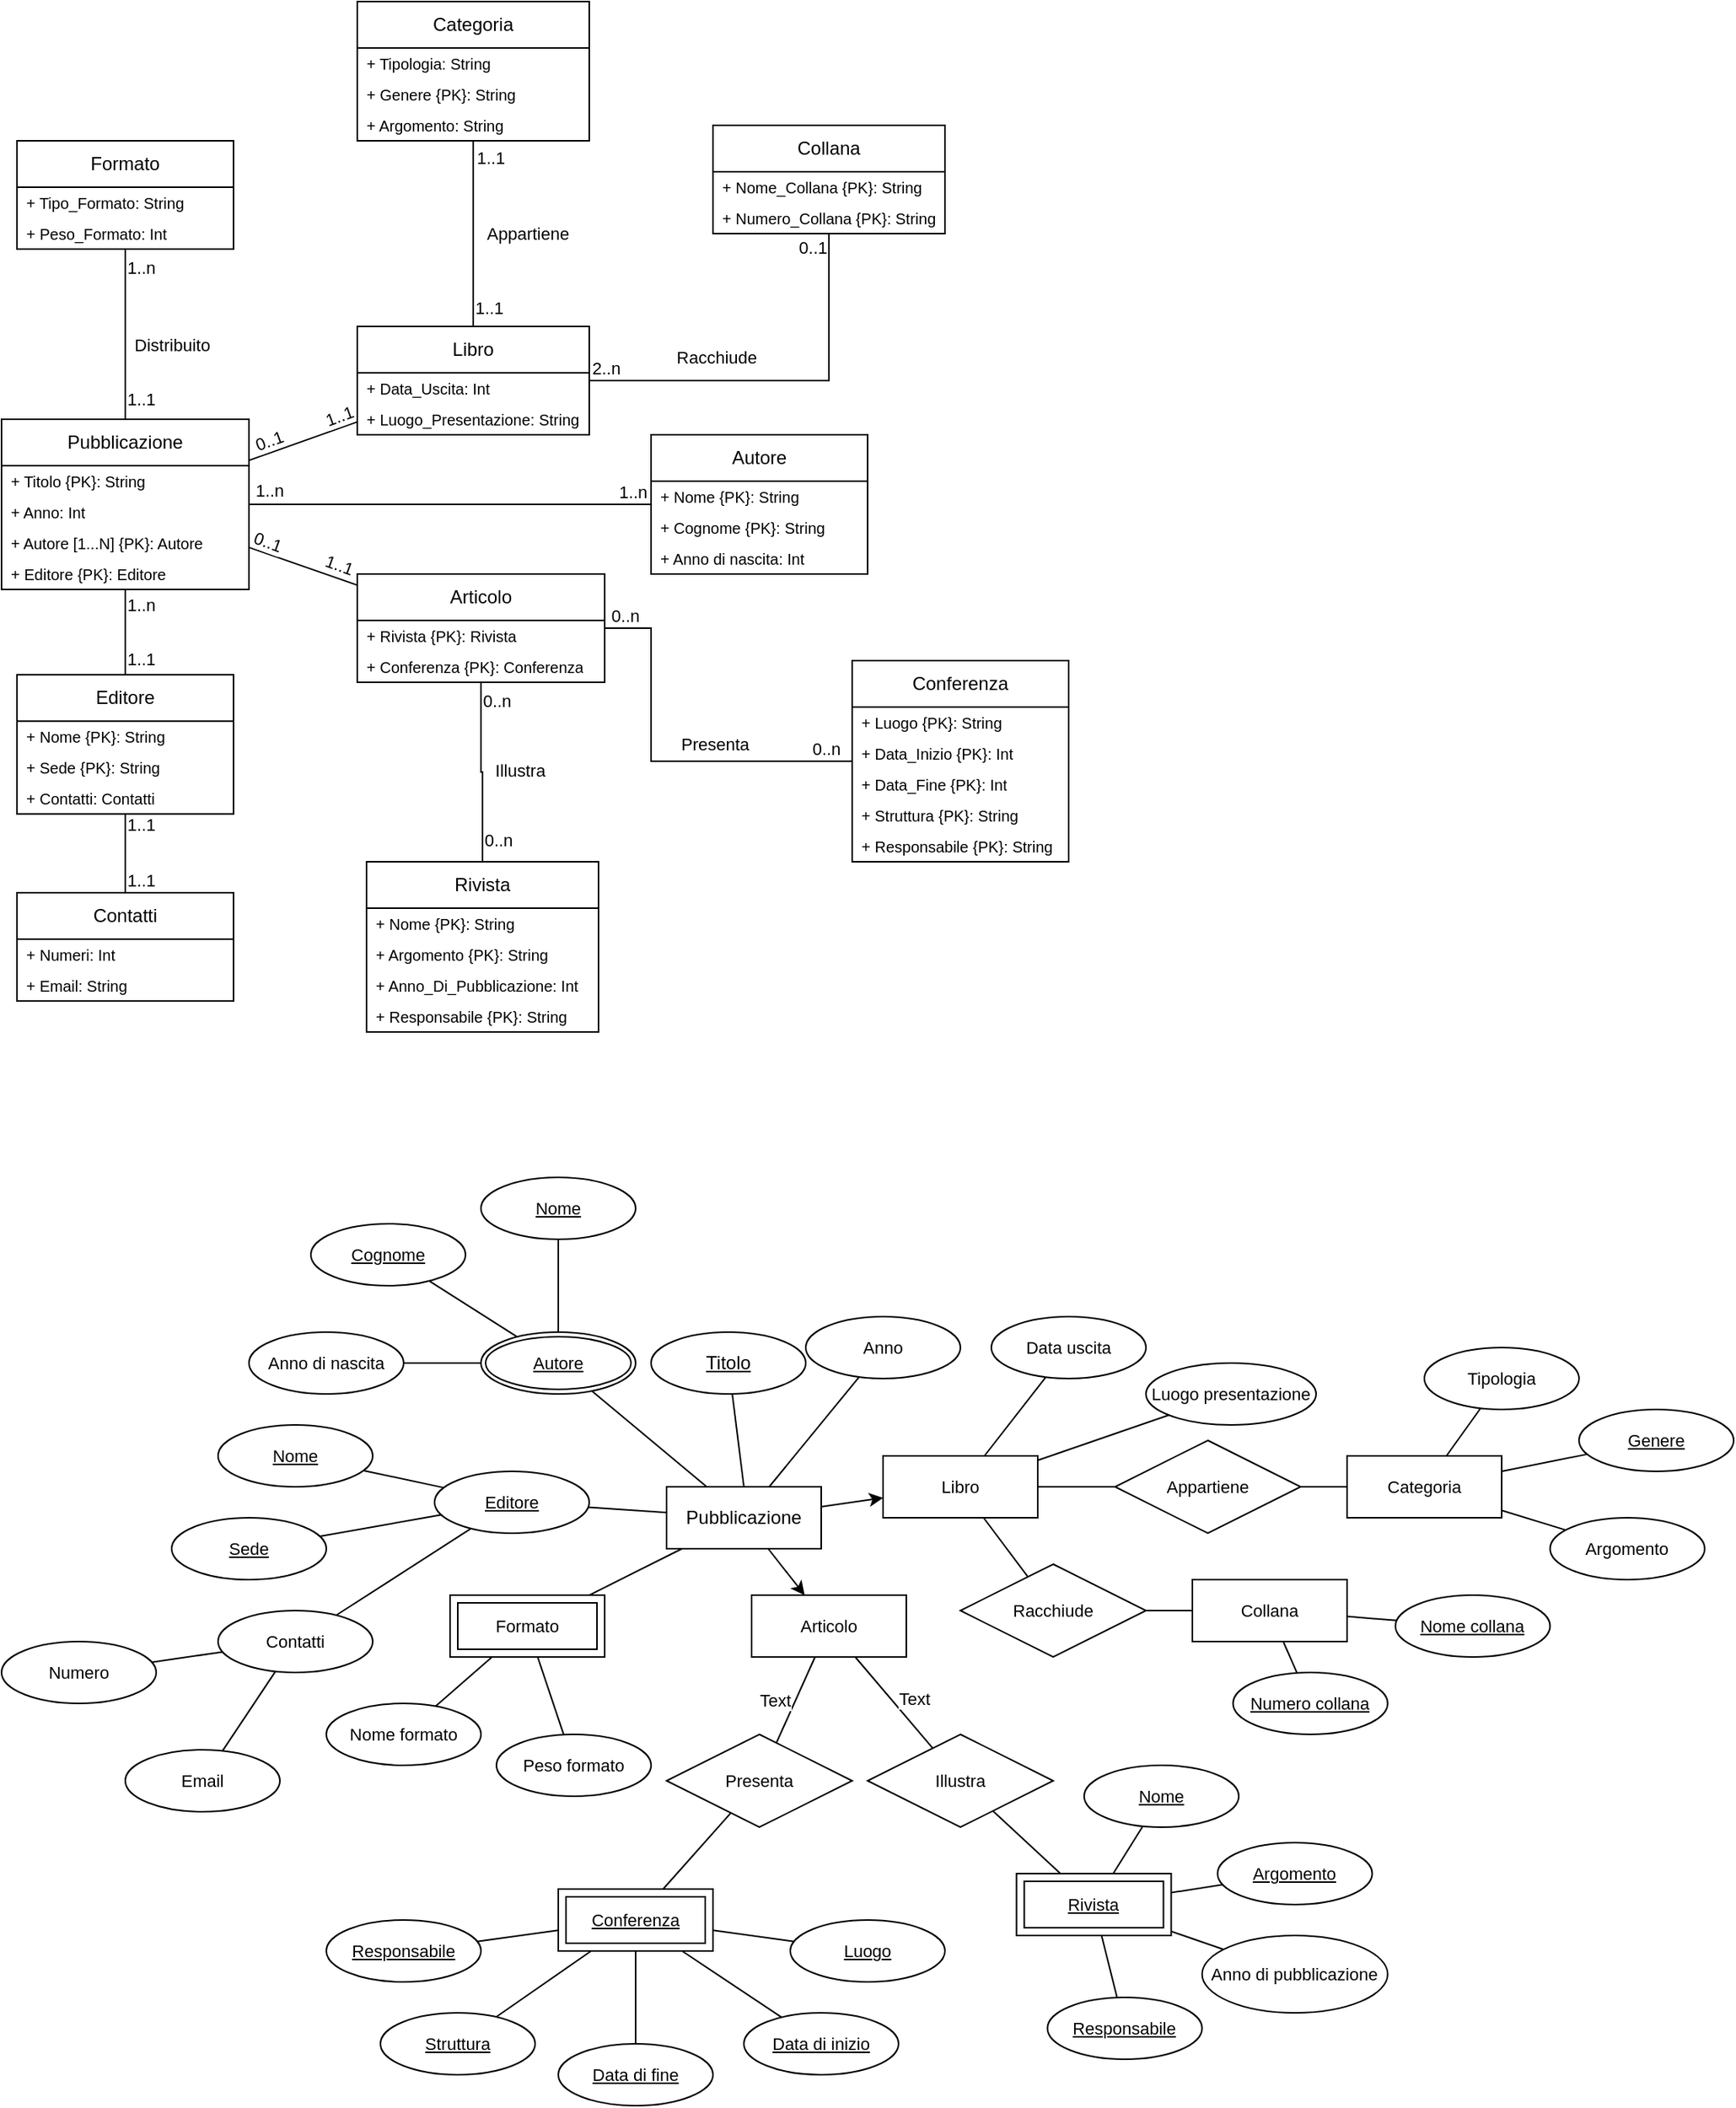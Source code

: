 <mxfile version="26.1.3">
  <diagram name="Pagina-1" id="gUakb1eG00iQR8x7TaLS">
    <mxGraphModel dx="1631" dy="1644" grid="1" gridSize="10" guides="1" tooltips="1" connect="1" arrows="1" fold="1" page="1" pageScale="1" pageWidth="827" pageHeight="1169" math="0" shadow="0">
      <root>
        <mxCell id="0" />
        <mxCell id="1" parent="0" />
        <mxCell id="voZhsEm-r_xCfaCIF_3K-1" value="Pubblicazione" style="swimlane;fontStyle=0;childLayout=stackLayout;horizontal=1;startSize=30;horizontalStack=0;resizeParent=1;resizeParentMax=0;resizeLast=0;collapsible=1;marginBottom=0;whiteSpace=wrap;html=1;" parent="1" vertex="1">
          <mxGeometry x="-800" y="-780" width="160" height="110" as="geometry" />
        </mxCell>
        <mxCell id="voZhsEm-r_xCfaCIF_3K-2" value="&lt;font style=&quot;font-size: 10px;&quot;&gt;+ Titolo {PK}: String&lt;/font&gt;" style="text;strokeColor=none;fillColor=none;align=left;verticalAlign=middle;spacingLeft=4;spacingRight=4;overflow=hidden;points=[[0,0.5],[1,0.5]];portConstraint=eastwest;rotatable=0;whiteSpace=wrap;html=1;" parent="voZhsEm-r_xCfaCIF_3K-1" vertex="1">
          <mxGeometry y="30" width="160" height="20" as="geometry" />
        </mxCell>
        <mxCell id="voZhsEm-r_xCfaCIF_3K-4" value="&lt;font style=&quot;font-size: 10px;&quot;&gt;+ Anno: Int&lt;/font&gt;" style="text;strokeColor=none;fillColor=none;align=left;verticalAlign=middle;spacingLeft=4;spacingRight=4;overflow=hidden;points=[[0,0.5],[1,0.5]];portConstraint=eastwest;rotatable=0;whiteSpace=wrap;html=1;" parent="voZhsEm-r_xCfaCIF_3K-1" vertex="1">
          <mxGeometry y="50" width="160" height="20" as="geometry" />
        </mxCell>
        <mxCell id="voZhsEm-r_xCfaCIF_3K-3" value="&lt;font style=&quot;font-size: 10px;&quot;&gt;+ Autore [1...N] {PK}: Autore&lt;/font&gt;" style="text;strokeColor=none;fillColor=none;align=left;verticalAlign=middle;spacingLeft=4;spacingRight=4;overflow=hidden;points=[[0,0.5],[1,0.5]];portConstraint=eastwest;rotatable=0;whiteSpace=wrap;html=1;" parent="voZhsEm-r_xCfaCIF_3K-1" vertex="1">
          <mxGeometry y="70" width="160" height="20" as="geometry" />
        </mxCell>
        <mxCell id="jsHb7b36GZ4GkRZqTDLe-23" value="&lt;font style=&quot;font-size: 10px;&quot;&gt;+ Editore {PK}: Editore&lt;/font&gt;" style="text;strokeColor=none;fillColor=none;align=left;verticalAlign=middle;spacingLeft=4;spacingRight=4;overflow=hidden;points=[[0,0.5],[1,0.5]];portConstraint=eastwest;rotatable=0;whiteSpace=wrap;html=1;" parent="voZhsEm-r_xCfaCIF_3K-1" vertex="1">
          <mxGeometry y="90" width="160" height="20" as="geometry" />
        </mxCell>
        <mxCell id="jsHb7b36GZ4GkRZqTDLe-57" style="edgeStyle=orthogonalEdgeStyle;rounded=0;orthogonalLoop=1;jettySize=auto;html=1;fontSize=12;startSize=8;endSize=8;endArrow=none;startFill=0;" parent="1" source="voZhsEm-r_xCfaCIF_3K-10" target="voZhsEm-r_xCfaCIF_3K-1" edge="1">
          <mxGeometry relative="1" as="geometry" />
        </mxCell>
        <mxCell id="LyLU5Vvw4hms6EyPSJXu-3" value="1..n" style="edgeLabel;html=1;align=center;verticalAlign=middle;resizable=0;points=[];" vertex="1" connectable="0" parent="jsHb7b36GZ4GkRZqTDLe-57">
          <mxGeometry x="0.943" relative="1" as="geometry">
            <mxPoint x="5" y="-9" as="offset" />
          </mxGeometry>
        </mxCell>
        <mxCell id="LyLU5Vvw4hms6EyPSJXu-4" value="1..n" style="edgeLabel;html=1;align=center;verticalAlign=middle;resizable=0;points=[];" vertex="1" connectable="0" parent="jsHb7b36GZ4GkRZqTDLe-57">
          <mxGeometry x="-0.895" relative="1" as="geometry">
            <mxPoint x="1" y="-8" as="offset" />
          </mxGeometry>
        </mxCell>
        <mxCell id="voZhsEm-r_xCfaCIF_3K-10" value="Autore" style="swimlane;fontStyle=0;childLayout=stackLayout;horizontal=1;startSize=30;horizontalStack=0;resizeParent=1;resizeParentMax=0;resizeLast=0;collapsible=1;marginBottom=0;whiteSpace=wrap;html=1;" parent="1" vertex="1">
          <mxGeometry x="-380" y="-770" width="140" height="90" as="geometry" />
        </mxCell>
        <mxCell id="voZhsEm-r_xCfaCIF_3K-11" value="&lt;font style=&quot;font-size: 10px;&quot;&gt;+ Nome {PK}: String&lt;/font&gt;" style="text;strokeColor=none;fillColor=none;align=left;verticalAlign=middle;spacingLeft=4;spacingRight=4;overflow=hidden;points=[[0,0.5],[1,0.5]];portConstraint=eastwest;rotatable=0;whiteSpace=wrap;html=1;" parent="voZhsEm-r_xCfaCIF_3K-10" vertex="1">
          <mxGeometry y="30" width="140" height="20" as="geometry" />
        </mxCell>
        <mxCell id="voZhsEm-r_xCfaCIF_3K-12" value="&lt;font style=&quot;font-size: 10px;&quot;&gt;+ Cognome {PK}: String&lt;/font&gt;" style="text;strokeColor=none;fillColor=none;align=left;verticalAlign=middle;spacingLeft=4;spacingRight=4;overflow=hidden;points=[[0,0.5],[1,0.5]];portConstraint=eastwest;rotatable=0;whiteSpace=wrap;html=1;" parent="voZhsEm-r_xCfaCIF_3K-10" vertex="1">
          <mxGeometry y="50" width="140" height="20" as="geometry" />
        </mxCell>
        <mxCell id="voZhsEm-r_xCfaCIF_3K-13" value="&lt;font style=&quot;font-size: 10px;&quot;&gt;+ Anno di nascita: Int&lt;/font&gt;" style="text;strokeColor=none;fillColor=none;align=left;verticalAlign=middle;spacingLeft=4;spacingRight=4;overflow=hidden;points=[[0,0.5],[1,0.5]];portConstraint=eastwest;rotatable=0;whiteSpace=wrap;html=1;" parent="voZhsEm-r_xCfaCIF_3K-10" vertex="1">
          <mxGeometry y="70" width="140" height="20" as="geometry" />
        </mxCell>
        <mxCell id="jsHb7b36GZ4GkRZqTDLe-11" style="edgeStyle=orthogonalEdgeStyle;rounded=0;orthogonalLoop=1;jettySize=auto;html=1;fontSize=12;startSize=8;endSize=8;endArrow=none;startFill=0;" parent="1" source="voZhsEm-r_xCfaCIF_3K-14" target="voZhsEm-r_xCfaCIF_3K-42" edge="1">
          <mxGeometry relative="1" as="geometry" />
        </mxCell>
        <mxCell id="LyLU5Vvw4hms6EyPSJXu-11" value="0..n" style="edgeLabel;html=1;align=center;verticalAlign=middle;resizable=0;points=[];" vertex="1" connectable="0" parent="jsHb7b36GZ4GkRZqTDLe-11">
          <mxGeometry x="0.811" relative="1" as="geometry">
            <mxPoint x="10" y="1" as="offset" />
          </mxGeometry>
        </mxCell>
        <mxCell id="LyLU5Vvw4hms6EyPSJXu-12" value="0..n" style="edgeLabel;html=1;align=center;verticalAlign=middle;resizable=0;points=[];" vertex="1" connectable="0" parent="jsHb7b36GZ4GkRZqTDLe-11">
          <mxGeometry x="-0.781" relative="1" as="geometry">
            <mxPoint x="10" y="-1" as="offset" />
          </mxGeometry>
        </mxCell>
        <mxCell id="LyLU5Vvw4hms6EyPSJXu-122" value="Illustra" style="edgeLabel;html=1;align=center;verticalAlign=middle;resizable=0;points=[];fontFamily=Helvetica;fontSize=11;fontColor=default;labelBackgroundColor=default;" vertex="1" connectable="0" parent="jsHb7b36GZ4GkRZqTDLe-11">
          <mxGeometry x="0.031" y="-1" relative="1" as="geometry">
            <mxPoint x="24" as="offset" />
          </mxGeometry>
        </mxCell>
        <mxCell id="voZhsEm-r_xCfaCIF_3K-14" value="Rivista" style="swimlane;fontStyle=0;childLayout=stackLayout;horizontal=1;startSize=30;horizontalStack=0;resizeParent=1;resizeParentMax=0;resizeLast=0;collapsible=1;marginBottom=0;whiteSpace=wrap;html=1;" parent="1" vertex="1">
          <mxGeometry x="-564" y="-494" width="150" height="110" as="geometry" />
        </mxCell>
        <mxCell id="voZhsEm-r_xCfaCIF_3K-15" value="&lt;font style=&quot;font-size: 10px;&quot;&gt;+ Nome {PK}: String&lt;/font&gt;" style="text;strokeColor=none;fillColor=none;align=left;verticalAlign=middle;spacingLeft=4;spacingRight=4;overflow=hidden;points=[[0,0.5],[1,0.5]];portConstraint=eastwest;rotatable=0;whiteSpace=wrap;html=1;" parent="voZhsEm-r_xCfaCIF_3K-14" vertex="1">
          <mxGeometry y="30" width="150" height="20" as="geometry" />
        </mxCell>
        <mxCell id="voZhsEm-r_xCfaCIF_3K-16" value="&lt;font style=&quot;font-size: 10px;&quot;&gt;+ Argomento {PK}: String&lt;/font&gt;" style="text;strokeColor=none;fillColor=none;align=left;verticalAlign=middle;spacingLeft=4;spacingRight=4;overflow=hidden;points=[[0,0.5],[1,0.5]];portConstraint=eastwest;rotatable=0;whiteSpace=wrap;html=1;" parent="voZhsEm-r_xCfaCIF_3K-14" vertex="1">
          <mxGeometry y="50" width="150" height="20" as="geometry" />
        </mxCell>
        <mxCell id="voZhsEm-r_xCfaCIF_3K-18" value="&lt;span style=&quot;font-size: 10px;&quot;&gt;+ Anno_Di_Pubblicazione: Int&lt;/span&gt;" style="text;strokeColor=none;fillColor=none;align=left;verticalAlign=middle;spacingLeft=4;spacingRight=4;overflow=hidden;points=[[0,0.5],[1,0.5]];portConstraint=eastwest;rotatable=0;whiteSpace=wrap;html=1;" parent="voZhsEm-r_xCfaCIF_3K-14" vertex="1">
          <mxGeometry y="70" width="150" height="20" as="geometry" />
        </mxCell>
        <mxCell id="jsHb7b36GZ4GkRZqTDLe-46" value="&lt;span style=&quot;font-size: 10px;&quot;&gt;+ Responsabile&amp;nbsp;&lt;/span&gt;&lt;span style=&quot;font-size: 10px;&quot;&gt;{PK}&lt;/span&gt;&lt;span style=&quot;font-size: 10px;&quot;&gt;: String&lt;/span&gt;" style="text;strokeColor=none;fillColor=none;align=left;verticalAlign=middle;spacingLeft=4;spacingRight=4;overflow=hidden;points=[[0,0.5],[1,0.5]];portConstraint=eastwest;rotatable=0;whiteSpace=wrap;html=1;" parent="voZhsEm-r_xCfaCIF_3K-14" vertex="1">
          <mxGeometry y="90" width="150" height="20" as="geometry" />
        </mxCell>
        <mxCell id="jsHb7b36GZ4GkRZqTDLe-55" style="edgeStyle=orthogonalEdgeStyle;rounded=0;orthogonalLoop=1;jettySize=auto;html=1;fontSize=12;startSize=8;endSize=8;endArrow=none;startFill=0;" parent="1" source="voZhsEm-r_xCfaCIF_3K-21" target="jsHb7b36GZ4GkRZqTDLe-42" edge="1">
          <mxGeometry relative="1" as="geometry" />
        </mxCell>
        <mxCell id="LyLU5Vvw4hms6EyPSJXu-15" value="1..1" style="edgeLabel;html=1;align=center;verticalAlign=middle;resizable=0;points=[];" vertex="1" connectable="0" parent="jsHb7b36GZ4GkRZqTDLe-55">
          <mxGeometry x="0.773" y="-1" relative="1" as="geometry">
            <mxPoint x="9" y="1" as="offset" />
          </mxGeometry>
        </mxCell>
        <mxCell id="LyLU5Vvw4hms6EyPSJXu-16" value="1..1" style="edgeLabel;html=1;align=center;verticalAlign=middle;resizable=0;points=[];" vertex="1" connectable="0" parent="jsHb7b36GZ4GkRZqTDLe-55">
          <mxGeometry x="-0.674" y="2" relative="1" as="geometry">
            <mxPoint x="12" as="offset" />
          </mxGeometry>
        </mxCell>
        <mxCell id="voZhsEm-r_xCfaCIF_3K-21" value="Contatti" style="swimlane;fontStyle=0;childLayout=stackLayout;horizontal=1;startSize=30;horizontalStack=0;resizeParent=1;resizeParentMax=0;resizeLast=0;collapsible=1;marginBottom=0;whiteSpace=wrap;html=1;" parent="1" vertex="1">
          <mxGeometry x="-790" y="-474" width="140" height="70" as="geometry" />
        </mxCell>
        <mxCell id="voZhsEm-r_xCfaCIF_3K-22" value="&lt;font style=&quot;font-size: 10px;&quot;&gt;+ Numeri: Int&amp;nbsp;&lt;/font&gt;" style="text;strokeColor=none;fillColor=none;align=left;verticalAlign=middle;spacingLeft=4;spacingRight=4;overflow=hidden;points=[[0,0.5],[1,0.5]];portConstraint=eastwest;rotatable=0;whiteSpace=wrap;html=1;" parent="voZhsEm-r_xCfaCIF_3K-21" vertex="1">
          <mxGeometry y="30" width="140" height="20" as="geometry" />
        </mxCell>
        <mxCell id="voZhsEm-r_xCfaCIF_3K-23" value="&lt;font style=&quot;font-size: 10px;&quot;&gt;+ Email: String&lt;/font&gt;" style="text;strokeColor=none;fillColor=none;align=left;verticalAlign=middle;spacingLeft=4;spacingRight=4;overflow=hidden;points=[[0,0.5],[1,0.5]];portConstraint=eastwest;rotatable=0;whiteSpace=wrap;html=1;" parent="voZhsEm-r_xCfaCIF_3K-21" vertex="1">
          <mxGeometry y="50" width="140" height="20" as="geometry" />
        </mxCell>
        <mxCell id="jsHb7b36GZ4GkRZqTDLe-6" style="edgeStyle=orthogonalEdgeStyle;rounded=0;orthogonalLoop=1;jettySize=auto;html=1;fontSize=12;startSize=8;endSize=8;strokeColor=default;endArrow=none;startFill=0;" parent="1" source="voZhsEm-r_xCfaCIF_3K-31" target="jsHb7b36GZ4GkRZqTDLe-2" edge="1">
          <mxGeometry relative="1" as="geometry" />
        </mxCell>
        <mxCell id="LyLU5Vvw4hms6EyPSJXu-1" value="1..1" style="edgeLabel;html=1;align=center;verticalAlign=middle;resizable=0;points=[];" vertex="1" connectable="0" parent="jsHb7b36GZ4GkRZqTDLe-6">
          <mxGeometry x="0.773" y="1" relative="1" as="geometry">
            <mxPoint x="9" y="1" as="offset" />
          </mxGeometry>
        </mxCell>
        <mxCell id="LyLU5Vvw4hms6EyPSJXu-2" value="1..1" style="edgeLabel;html=1;align=center;verticalAlign=middle;resizable=0;points=[];" vertex="1" connectable="0" parent="jsHb7b36GZ4GkRZqTDLe-6">
          <mxGeometry x="-0.858" y="-2" relative="1" as="geometry">
            <mxPoint x="13" y="2" as="offset" />
          </mxGeometry>
        </mxCell>
        <mxCell id="LyLU5Vvw4hms6EyPSJXu-125" value="Appartiene" style="edgeLabel;html=1;align=center;verticalAlign=middle;resizable=0;points=[];fontFamily=Helvetica;fontSize=11;fontColor=default;labelBackgroundColor=default;" vertex="1" connectable="0" parent="jsHb7b36GZ4GkRZqTDLe-6">
          <mxGeometry x="0.001" y="-2" relative="1" as="geometry">
            <mxPoint x="37" as="offset" />
          </mxGeometry>
        </mxCell>
        <mxCell id="voZhsEm-r_xCfaCIF_3K-31" value="Categoria" style="swimlane;fontStyle=0;childLayout=stackLayout;horizontal=1;startSize=30;horizontalStack=0;resizeParent=1;resizeParentMax=0;resizeLast=0;collapsible=1;marginBottom=0;whiteSpace=wrap;html=1;" parent="1" vertex="1">
          <mxGeometry x="-570" y="-1050" width="150" height="90" as="geometry" />
        </mxCell>
        <mxCell id="voZhsEm-r_xCfaCIF_3K-32" value="&lt;font style=&quot;font-size: 10px;&quot;&gt;+ Tipologia: String&lt;/font&gt;" style="text;strokeColor=none;fillColor=none;align=left;verticalAlign=middle;spacingLeft=4;spacingRight=4;overflow=hidden;points=[[0,0.5],[1,0.5]];portConstraint=eastwest;rotatable=0;whiteSpace=wrap;html=1;" parent="voZhsEm-r_xCfaCIF_3K-31" vertex="1">
          <mxGeometry y="30" width="150" height="20" as="geometry" />
        </mxCell>
        <mxCell id="voZhsEm-r_xCfaCIF_3K-33" value="&lt;font style=&quot;font-size: 10px;&quot;&gt;+ Genere {PK}: String&lt;/font&gt;" style="text;strokeColor=none;fillColor=none;align=left;verticalAlign=middle;spacingLeft=4;spacingRight=4;overflow=hidden;points=[[0,0.5],[1,0.5]];portConstraint=eastwest;rotatable=0;whiteSpace=wrap;html=1;" parent="voZhsEm-r_xCfaCIF_3K-31" vertex="1">
          <mxGeometry y="50" width="150" height="20" as="geometry" />
        </mxCell>
        <mxCell id="voZhsEm-r_xCfaCIF_3K-34" value="&lt;font style=&quot;font-size: 10px;&quot;&gt;+ Argomento: String&lt;/font&gt;" style="text;strokeColor=none;fillColor=none;align=left;verticalAlign=middle;spacingLeft=4;spacingRight=4;overflow=hidden;points=[[0,0.5],[1,0.5]];portConstraint=eastwest;rotatable=0;whiteSpace=wrap;html=1;" parent="voZhsEm-r_xCfaCIF_3K-31" vertex="1">
          <mxGeometry y="70" width="150" height="20" as="geometry" />
        </mxCell>
        <mxCell id="jsHb7b36GZ4GkRZqTDLe-8" style="edgeStyle=none;curved=1;rounded=0;orthogonalLoop=1;jettySize=auto;html=1;fontSize=12;startSize=8;endSize=8;endArrow=none;startFill=0;" parent="1" source="voZhsEm-r_xCfaCIF_3K-42" target="voZhsEm-r_xCfaCIF_3K-1" edge="1">
          <mxGeometry relative="1" as="geometry" />
        </mxCell>
        <mxCell id="LyLU5Vvw4hms6EyPSJXu-5" value="0..1" style="edgeLabel;html=1;align=center;verticalAlign=middle;resizable=0;points=[];rotation=20;" vertex="1" connectable="0" parent="jsHb7b36GZ4GkRZqTDLe-8">
          <mxGeometry x="0.795" y="-1" relative="1" as="geometry">
            <mxPoint x="4" y="-6" as="offset" />
          </mxGeometry>
        </mxCell>
        <mxCell id="LyLU5Vvw4hms6EyPSJXu-6" value="1..1" style="edgeLabel;html=1;align=center;verticalAlign=middle;resizable=0;points=[];rotation=20;" vertex="1" connectable="0" parent="jsHb7b36GZ4GkRZqTDLe-8">
          <mxGeometry x="-0.665" y="-2" relative="1" as="geometry">
            <mxPoint x="-1" y="-7" as="offset" />
          </mxGeometry>
        </mxCell>
        <mxCell id="voZhsEm-r_xCfaCIF_3K-42" value="Articolo" style="swimlane;fontStyle=0;childLayout=stackLayout;horizontal=1;startSize=30;horizontalStack=0;resizeParent=1;resizeParentMax=0;resizeLast=0;collapsible=1;marginBottom=0;whiteSpace=wrap;html=1;" parent="1" vertex="1">
          <mxGeometry x="-570" y="-680" width="160" height="70" as="geometry" />
        </mxCell>
        <mxCell id="voZhsEm-r_xCfaCIF_3K-44" value="&lt;font style=&quot;font-size: 10px;&quot;&gt;+ Rivista {PK}: Rivista&lt;/font&gt;" style="text;strokeColor=none;fillColor=none;align=left;verticalAlign=middle;spacingLeft=4;spacingRight=4;overflow=hidden;points=[[0,0.5],[1,0.5]];portConstraint=eastwest;rotatable=0;whiteSpace=wrap;html=1;" parent="voZhsEm-r_xCfaCIF_3K-42" vertex="1">
          <mxGeometry y="30" width="160" height="20" as="geometry" />
        </mxCell>
        <mxCell id="voZhsEm-r_xCfaCIF_3K-50" value="&lt;font style=&quot;font-size: 10px;&quot;&gt;+ Conferenza {PK}: Conferenza&lt;/font&gt;" style="text;strokeColor=none;fillColor=none;align=left;verticalAlign=middle;spacingLeft=4;spacingRight=4;overflow=hidden;points=[[0,0.5],[1,0.5]];portConstraint=eastwest;rotatable=0;whiteSpace=wrap;html=1;" parent="voZhsEm-r_xCfaCIF_3K-42" vertex="1">
          <mxGeometry y="50" width="160" height="20" as="geometry" />
        </mxCell>
        <mxCell id="voZhsEm-r_xCfaCIF_3K-46" value="Collana" style="swimlane;fontStyle=0;childLayout=stackLayout;horizontal=1;startSize=30;horizontalStack=0;resizeParent=1;resizeParentMax=0;resizeLast=0;collapsible=1;marginBottom=0;whiteSpace=wrap;html=1;" parent="1" vertex="1">
          <mxGeometry x="-340" y="-970" width="150" height="70" as="geometry" />
        </mxCell>
        <mxCell id="voZhsEm-r_xCfaCIF_3K-47" value="&lt;font style=&quot;font-size: 10px;&quot;&gt;+ Nome_Collana {PK}: String&lt;/font&gt;" style="text;strokeColor=none;fillColor=none;align=left;verticalAlign=middle;spacingLeft=4;spacingRight=4;overflow=hidden;points=[[0,0.5],[1,0.5]];portConstraint=eastwest;rotatable=0;whiteSpace=wrap;html=1;" parent="voZhsEm-r_xCfaCIF_3K-46" vertex="1">
          <mxGeometry y="30" width="150" height="20" as="geometry" />
        </mxCell>
        <mxCell id="voZhsEm-r_xCfaCIF_3K-48" value="&lt;font style=&quot;font-size: 10px;&quot;&gt;+ Numero_Collana {PK}: String&lt;/font&gt;" style="text;strokeColor=none;fillColor=none;align=left;verticalAlign=middle;spacingLeft=4;spacingRight=4;overflow=hidden;points=[[0,0.5],[1,0.5]];portConstraint=eastwest;rotatable=0;whiteSpace=wrap;html=1;" parent="voZhsEm-r_xCfaCIF_3K-46" vertex="1">
          <mxGeometry y="50" width="150" height="20" as="geometry" />
        </mxCell>
        <mxCell id="jsHb7b36GZ4GkRZqTDLe-12" style="edgeStyle=orthogonalEdgeStyle;rounded=0;orthogonalLoop=1;jettySize=auto;html=1;fontSize=12;startSize=8;endSize=8;endArrow=none;startFill=0;" parent="1" source="voZhsEm-r_xCfaCIF_3K-51" target="voZhsEm-r_xCfaCIF_3K-1" edge="1">
          <mxGeometry relative="1" as="geometry" />
        </mxCell>
        <mxCell id="LyLU5Vvw4hms6EyPSJXu-17" value="1..1" style="edgeLabel;html=1;align=center;verticalAlign=middle;resizable=0;points=[];" vertex="1" connectable="0" parent="jsHb7b36GZ4GkRZqTDLe-12">
          <mxGeometry x="0.808" relative="1" as="geometry">
            <mxPoint x="10" y="-3" as="offset" />
          </mxGeometry>
        </mxCell>
        <mxCell id="LyLU5Vvw4hms6EyPSJXu-18" value="1..n" style="edgeLabel;html=1;align=center;verticalAlign=middle;resizable=0;points=[];" vertex="1" connectable="0" parent="jsHb7b36GZ4GkRZqTDLe-12">
          <mxGeometry x="-0.811" relative="1" as="geometry">
            <mxPoint x="10" y="1" as="offset" />
          </mxGeometry>
        </mxCell>
        <mxCell id="LyLU5Vvw4hms6EyPSJXu-126" value="Distribuito" style="edgeLabel;html=1;align=center;verticalAlign=middle;resizable=0;points=[];fontFamily=Helvetica;fontSize=11;fontColor=default;labelBackgroundColor=default;" vertex="1" connectable="0" parent="jsHb7b36GZ4GkRZqTDLe-12">
          <mxGeometry x="0.124" y="1" relative="1" as="geometry">
            <mxPoint x="29" as="offset" />
          </mxGeometry>
        </mxCell>
        <mxCell id="voZhsEm-r_xCfaCIF_3K-51" value="Formato" style="swimlane;fontStyle=0;childLayout=stackLayout;horizontal=1;startSize=30;horizontalStack=0;resizeParent=1;resizeParentMax=0;resizeLast=0;collapsible=1;marginBottom=0;whiteSpace=wrap;html=1;" parent="1" vertex="1">
          <mxGeometry x="-790" y="-960" width="140" height="70" as="geometry" />
        </mxCell>
        <mxCell id="voZhsEm-r_xCfaCIF_3K-52" value="&lt;span style=&quot;font-size: 10px;&quot;&gt;+ Tipo&lt;/span&gt;&lt;span style=&quot;font-size: 10px; background-color: transparent; color: light-dark(rgb(0, 0, 0), rgb(255, 255, 255));&quot;&gt;_Formato: String&lt;/span&gt;" style="text;strokeColor=none;fillColor=none;align=left;verticalAlign=middle;spacingLeft=4;spacingRight=4;overflow=hidden;points=[[0,0.5],[1,0.5]];portConstraint=eastwest;rotatable=0;whiteSpace=wrap;html=1;" parent="voZhsEm-r_xCfaCIF_3K-51" vertex="1">
          <mxGeometry y="30" width="140" height="20" as="geometry" />
        </mxCell>
        <mxCell id="voZhsEm-r_xCfaCIF_3K-53" value="&lt;span style=&quot;font-size: 10px;&quot;&gt;+ Peso_Formato: Int&lt;/span&gt;" style="text;strokeColor=none;fillColor=none;align=left;verticalAlign=middle;spacingLeft=4;spacingRight=4;overflow=hidden;points=[[0,0.5],[1,0.5]];portConstraint=eastwest;rotatable=0;whiteSpace=wrap;html=1;" parent="voZhsEm-r_xCfaCIF_3K-51" vertex="1">
          <mxGeometry y="50" width="140" height="20" as="geometry" />
        </mxCell>
        <mxCell id="jsHb7b36GZ4GkRZqTDLe-7" style="edgeStyle=none;curved=0;rounded=0;orthogonalLoop=1;jettySize=auto;html=1;fontSize=12;startSize=8;endSize=8;endArrow=none;startFill=0;" parent="1" source="jsHb7b36GZ4GkRZqTDLe-2" target="voZhsEm-r_xCfaCIF_3K-1" edge="1">
          <mxGeometry relative="1" as="geometry" />
        </mxCell>
        <mxCell id="LyLU5Vvw4hms6EyPSJXu-7" value="0..1" style="edgeLabel;html=1;align=center;verticalAlign=middle;resizable=0;points=[];rotation=340;" vertex="1" connectable="0" parent="jsHb7b36GZ4GkRZqTDLe-7">
          <mxGeometry x="-0.789" relative="1" as="geometry">
            <mxPoint x="-50" y="10" as="offset" />
          </mxGeometry>
        </mxCell>
        <mxCell id="LyLU5Vvw4hms6EyPSJXu-8" value="1..1" style="edgeLabel;html=1;align=center;verticalAlign=middle;resizable=0;points=[];rotation=340;" vertex="1" connectable="0" parent="jsHb7b36GZ4GkRZqTDLe-7">
          <mxGeometry x="-0.787" y="-2" relative="1" as="geometry">
            <mxPoint x="-4" y="-5" as="offset" />
          </mxGeometry>
        </mxCell>
        <mxCell id="jsHb7b36GZ4GkRZqTDLe-2" value="Libro" style="swimlane;fontStyle=0;childLayout=stackLayout;horizontal=1;startSize=30;horizontalStack=0;resizeParent=1;resizeParentMax=0;resizeLast=0;collapsible=1;marginBottom=0;whiteSpace=wrap;html=1;" parent="1" vertex="1">
          <mxGeometry x="-570" y="-840" width="150" height="70" as="geometry" />
        </mxCell>
        <mxCell id="jsHb7b36GZ4GkRZqTDLe-26" value="&lt;font style=&quot;font-size: 10px;&quot;&gt;+ Data_Uscita&lt;/font&gt;&lt;span style=&quot;font-size: 10px; background-color: transparent; color: light-dark(rgb(0, 0, 0), rgb(255, 255, 255));&quot;&gt;: Int&lt;/span&gt;" style="text;strokeColor=none;fillColor=none;align=left;verticalAlign=middle;spacingLeft=4;spacingRight=4;overflow=hidden;points=[[0,0.5],[1,0.5]];portConstraint=eastwest;rotatable=0;whiteSpace=wrap;html=1;" parent="jsHb7b36GZ4GkRZqTDLe-2" vertex="1">
          <mxGeometry y="30" width="150" height="20" as="geometry" />
        </mxCell>
        <mxCell id="jsHb7b36GZ4GkRZqTDLe-27" value="&lt;font style=&quot;font-size: 10px;&quot;&gt;+ Luogo_Presentazione&lt;/font&gt;&lt;span style=&quot;font-size: 10px; background-color: transparent; color: light-dark(rgb(0, 0, 0), rgb(255, 255, 255));&quot;&gt;: String&lt;/span&gt;" style="text;strokeColor=none;fillColor=none;align=left;verticalAlign=middle;spacingLeft=4;spacingRight=4;overflow=hidden;points=[[0,0.5],[1,0.5]];portConstraint=eastwest;rotatable=0;whiteSpace=wrap;html=1;" parent="jsHb7b36GZ4GkRZqTDLe-2" vertex="1">
          <mxGeometry y="50" width="150" height="20" as="geometry" />
        </mxCell>
        <mxCell id="jsHb7b36GZ4GkRZqTDLe-33" value="" style="endArrow=none;html=1;edgeStyle=orthogonalEdgeStyle;rounded=0;fontSize=12;startSize=8;endSize=8;curved=0;" parent="1" source="jsHb7b36GZ4GkRZqTDLe-2" target="voZhsEm-r_xCfaCIF_3K-46" edge="1">
          <mxGeometry relative="1" as="geometry">
            <mxPoint x="-390" y="-760" as="sourcePoint" />
            <mxPoint x="-230" y="-760" as="targetPoint" />
          </mxGeometry>
        </mxCell>
        <mxCell id="jsHb7b36GZ4GkRZqTDLe-34" value="2..n" style="edgeLabel;resizable=0;html=1;align=left;verticalAlign=bottom;" parent="jsHb7b36GZ4GkRZqTDLe-33" connectable="0" vertex="1">
          <mxGeometry x="-1" relative="1" as="geometry">
            <mxPoint as="offset" />
          </mxGeometry>
        </mxCell>
        <mxCell id="jsHb7b36GZ4GkRZqTDLe-35" value="0..1" style="edgeLabel;resizable=0;html=1;align=right;verticalAlign=bottom;" parent="jsHb7b36GZ4GkRZqTDLe-33" connectable="0" vertex="1">
          <mxGeometry x="1" relative="1" as="geometry">
            <mxPoint x="-1" y="17" as="offset" />
          </mxGeometry>
        </mxCell>
        <mxCell id="LyLU5Vvw4hms6EyPSJXu-124" value="Racchiude" style="edgeLabel;html=1;align=center;verticalAlign=middle;resizable=0;points=[];fontFamily=Helvetica;fontSize=11;fontColor=default;labelBackgroundColor=default;" vertex="1" connectable="0" parent="jsHb7b36GZ4GkRZqTDLe-33">
          <mxGeometry x="-0.349" y="1" relative="1" as="geometry">
            <mxPoint y="-14" as="offset" />
          </mxGeometry>
        </mxCell>
        <mxCell id="jsHb7b36GZ4GkRZqTDLe-56" style="edgeStyle=orthogonalEdgeStyle;rounded=0;orthogonalLoop=1;jettySize=auto;html=1;fontSize=12;startSize=8;endSize=8;endArrow=none;startFill=0;" parent="1" source="jsHb7b36GZ4GkRZqTDLe-42" target="voZhsEm-r_xCfaCIF_3K-1" edge="1">
          <mxGeometry relative="1" as="geometry" />
        </mxCell>
        <mxCell id="LyLU5Vvw4hms6EyPSJXu-13" value="1..n" style="edgeLabel;html=1;align=center;verticalAlign=middle;resizable=0;points=[];" vertex="1" connectable="0" parent="jsHb7b36GZ4GkRZqTDLe-56">
          <mxGeometry x="0.693" y="-1" relative="1" as="geometry">
            <mxPoint x="9" y="1" as="offset" />
          </mxGeometry>
        </mxCell>
        <mxCell id="LyLU5Vvw4hms6EyPSJXu-14" value="1..1" style="edgeLabel;html=1;align=center;verticalAlign=middle;resizable=0;points=[];" vertex="1" connectable="0" parent="jsHb7b36GZ4GkRZqTDLe-56">
          <mxGeometry x="-0.664" relative="1" as="geometry">
            <mxPoint x="10" y="-1" as="offset" />
          </mxGeometry>
        </mxCell>
        <mxCell id="jsHb7b36GZ4GkRZqTDLe-42" value="Editore" style="swimlane;fontStyle=0;childLayout=stackLayout;horizontal=1;startSize=30;horizontalStack=0;resizeParent=1;resizeParentMax=0;resizeLast=0;collapsible=1;marginBottom=0;whiteSpace=wrap;html=1;" parent="1" vertex="1">
          <mxGeometry x="-790" y="-614.88" width="140" height="90" as="geometry" />
        </mxCell>
        <mxCell id="jsHb7b36GZ4GkRZqTDLe-43" value="&lt;font style=&quot;font-size: 10px;&quot;&gt;+ Nome {PK}: String&lt;/font&gt;" style="text;strokeColor=none;fillColor=none;align=left;verticalAlign=middle;spacingLeft=4;spacingRight=4;overflow=hidden;points=[[0,0.5],[1,0.5]];portConstraint=eastwest;rotatable=0;whiteSpace=wrap;html=1;" parent="jsHb7b36GZ4GkRZqTDLe-42" vertex="1">
          <mxGeometry y="30" width="140" height="20" as="geometry" />
        </mxCell>
        <mxCell id="jsHb7b36GZ4GkRZqTDLe-44" value="&lt;font style=&quot;font-size: 10px;&quot;&gt;+ Sede {PK}: String&lt;/font&gt;" style="text;strokeColor=none;fillColor=none;align=left;verticalAlign=middle;spacingLeft=4;spacingRight=4;overflow=hidden;points=[[0,0.5],[1,0.5]];portConstraint=eastwest;rotatable=0;whiteSpace=wrap;html=1;" parent="jsHb7b36GZ4GkRZqTDLe-42" vertex="1">
          <mxGeometry y="50" width="140" height="20" as="geometry" />
        </mxCell>
        <mxCell id="jsHb7b36GZ4GkRZqTDLe-45" value="&lt;span style=&quot;font-size: 10px;&quot;&gt;+ Contatti: Contatti&lt;/span&gt;" style="text;strokeColor=none;fillColor=none;align=left;verticalAlign=middle;spacingLeft=4;spacingRight=4;overflow=hidden;points=[[0,0.5],[1,0.5]];portConstraint=eastwest;rotatable=0;whiteSpace=wrap;html=1;" parent="jsHb7b36GZ4GkRZqTDLe-42" vertex="1">
          <mxGeometry y="70" width="140" height="20" as="geometry" />
        </mxCell>
        <mxCell id="jsHb7b36GZ4GkRZqTDLe-52" style="edgeStyle=orthogonalEdgeStyle;rounded=0;orthogonalLoop=1;jettySize=auto;html=1;fontSize=12;startSize=8;endSize=8;endArrow=none;startFill=0;" parent="1" source="jsHb7b36GZ4GkRZqTDLe-47" target="voZhsEm-r_xCfaCIF_3K-42" edge="1">
          <mxGeometry relative="1" as="geometry">
            <Array as="points">
              <mxPoint x="-380" y="-559" />
              <mxPoint x="-380" y="-645" />
            </Array>
          </mxGeometry>
        </mxCell>
        <mxCell id="LyLU5Vvw4hms6EyPSJXu-9" value="0..n" style="edgeLabel;html=1;align=center;verticalAlign=middle;resizable=0;points=[];" vertex="1" connectable="0" parent="jsHb7b36GZ4GkRZqTDLe-52">
          <mxGeometry x="0.933" relative="1" as="geometry">
            <mxPoint x="5" y="-8" as="offset" />
          </mxGeometry>
        </mxCell>
        <mxCell id="LyLU5Vvw4hms6EyPSJXu-10" value="0..n" style="edgeLabel;html=1;align=center;verticalAlign=middle;resizable=0;points=[];" vertex="1" connectable="0" parent="jsHb7b36GZ4GkRZqTDLe-52">
          <mxGeometry x="-0.876" y="-2" relative="1" as="geometry">
            <mxPoint x="-2" y="-6" as="offset" />
          </mxGeometry>
        </mxCell>
        <mxCell id="LyLU5Vvw4hms6EyPSJXu-123" value="Presenta" style="edgeLabel;html=1;align=center;verticalAlign=middle;resizable=0;points=[];fontFamily=Helvetica;fontSize=11;fontColor=default;labelBackgroundColor=default;" vertex="1" connectable="0" parent="jsHb7b36GZ4GkRZqTDLe-52">
          <mxGeometry x="-0.037" y="-1" relative="1" as="geometry">
            <mxPoint x="29" y="-10" as="offset" />
          </mxGeometry>
        </mxCell>
        <mxCell id="jsHb7b36GZ4GkRZqTDLe-47" value="Conferenza" style="swimlane;fontStyle=0;childLayout=stackLayout;horizontal=1;startSize=30;horizontalStack=0;resizeParent=1;resizeParentMax=0;resizeLast=0;collapsible=1;marginBottom=0;whiteSpace=wrap;html=1;" parent="1" vertex="1">
          <mxGeometry x="-250" y="-624" width="140" height="130" as="geometry" />
        </mxCell>
        <mxCell id="jsHb7b36GZ4GkRZqTDLe-48" value="&lt;font style=&quot;font-size: 10px;&quot;&gt;+ Luogo {PK}: String&lt;/font&gt;" style="text;strokeColor=none;fillColor=none;align=left;verticalAlign=middle;spacingLeft=4;spacingRight=4;overflow=hidden;points=[[0,0.5],[1,0.5]];portConstraint=eastwest;rotatable=0;whiteSpace=wrap;html=1;" parent="jsHb7b36GZ4GkRZqTDLe-47" vertex="1">
          <mxGeometry y="30" width="140" height="20" as="geometry" />
        </mxCell>
        <mxCell id="jsHb7b36GZ4GkRZqTDLe-49" value="&lt;font style=&quot;font-size: 10px;&quot;&gt;+ Data_Inizio {PK}: Int&lt;/font&gt;" style="text;strokeColor=none;fillColor=none;align=left;verticalAlign=middle;spacingLeft=4;spacingRight=4;overflow=hidden;points=[[0,0.5],[1,0.5]];portConstraint=eastwest;rotatable=0;whiteSpace=wrap;html=1;" parent="jsHb7b36GZ4GkRZqTDLe-47" vertex="1">
          <mxGeometry y="50" width="140" height="20" as="geometry" />
        </mxCell>
        <mxCell id="jsHb7b36GZ4GkRZqTDLe-50" value="&lt;span style=&quot;font-size: 10px;&quot;&gt;+ Data_Fine&amp;nbsp;&lt;/span&gt;&lt;span style=&quot;font-size: 10px;&quot;&gt;{PK}&lt;/span&gt;&lt;span style=&quot;font-size: 10px;&quot;&gt;: Int&lt;/span&gt;" style="text;strokeColor=none;fillColor=none;align=left;verticalAlign=middle;spacingLeft=4;spacingRight=4;overflow=hidden;points=[[0,0.5],[1,0.5]];portConstraint=eastwest;rotatable=0;whiteSpace=wrap;html=1;" parent="jsHb7b36GZ4GkRZqTDLe-47" vertex="1">
          <mxGeometry y="70" width="140" height="20" as="geometry" />
        </mxCell>
        <mxCell id="jsHb7b36GZ4GkRZqTDLe-53" value="&lt;span style=&quot;font-size: 10px;&quot;&gt;+ Struttura&amp;nbsp;&lt;/span&gt;&lt;span style=&quot;font-size: 10px;&quot;&gt;{PK}&lt;/span&gt;&lt;span style=&quot;font-size: 10px;&quot;&gt;: String&lt;/span&gt;" style="text;strokeColor=none;fillColor=none;align=left;verticalAlign=middle;spacingLeft=4;spacingRight=4;overflow=hidden;points=[[0,0.5],[1,0.5]];portConstraint=eastwest;rotatable=0;whiteSpace=wrap;html=1;" parent="jsHb7b36GZ4GkRZqTDLe-47" vertex="1">
          <mxGeometry y="90" width="140" height="20" as="geometry" />
        </mxCell>
        <mxCell id="jsHb7b36GZ4GkRZqTDLe-51" value="&lt;span style=&quot;font-size: 10px;&quot;&gt;+ Responsabile&amp;nbsp;&lt;/span&gt;&lt;span style=&quot;font-size: 10px;&quot;&gt;{PK}&lt;/span&gt;&lt;span style=&quot;font-size: 10px;&quot;&gt;: String&lt;/span&gt;" style="text;strokeColor=none;fillColor=none;align=left;verticalAlign=middle;spacingLeft=4;spacingRight=4;overflow=hidden;points=[[0,0.5],[1,0.5]];portConstraint=eastwest;rotatable=0;whiteSpace=wrap;html=1;" parent="jsHb7b36GZ4GkRZqTDLe-47" vertex="1">
          <mxGeometry y="110" width="140" height="20" as="geometry" />
        </mxCell>
        <mxCell id="LyLU5Vvw4hms6EyPSJXu-19" value="Pubblicazione" style="whiteSpace=wrap;html=1;align=center;" vertex="1" parent="1">
          <mxGeometry x="-370" y="-90" width="100" height="40" as="geometry" />
        </mxCell>
        <mxCell id="LyLU5Vvw4hms6EyPSJXu-21" style="rounded=0;orthogonalLoop=1;jettySize=auto;html=1;entryX=0.5;entryY=0;entryDx=0;entryDy=0;endArrow=none;startFill=0;" edge="1" parent="1" source="LyLU5Vvw4hms6EyPSJXu-20" target="LyLU5Vvw4hms6EyPSJXu-19">
          <mxGeometry relative="1" as="geometry" />
        </mxCell>
        <mxCell id="LyLU5Vvw4hms6EyPSJXu-20" value="&lt;u&gt;Titolo&lt;/u&gt;" style="ellipse;whiteSpace=wrap;html=1;align=center;" vertex="1" parent="1">
          <mxGeometry x="-380" y="-190" width="100" height="40" as="geometry" />
        </mxCell>
        <mxCell id="LyLU5Vvw4hms6EyPSJXu-24" style="edgeStyle=none;shape=connector;rounded=0;orthogonalLoop=1;jettySize=auto;html=1;strokeColor=default;align=center;verticalAlign=middle;fontFamily=Helvetica;fontSize=11;fontColor=default;labelBackgroundColor=default;startFill=0;endArrow=none;" edge="1" parent="1" source="LyLU5Vvw4hms6EyPSJXu-23" target="LyLU5Vvw4hms6EyPSJXu-19">
          <mxGeometry relative="1" as="geometry" />
        </mxCell>
        <mxCell id="LyLU5Vvw4hms6EyPSJXu-23" value="Anno" style="ellipse;whiteSpace=wrap;html=1;align=center;fontFamily=Helvetica;fontSize=11;fontColor=default;labelBackgroundColor=default;" vertex="1" parent="1">
          <mxGeometry x="-280" y="-200" width="100" height="40" as="geometry" />
        </mxCell>
        <mxCell id="LyLU5Vvw4hms6EyPSJXu-31" style="edgeStyle=none;shape=connector;rounded=0;orthogonalLoop=1;jettySize=auto;html=1;strokeColor=default;align=center;verticalAlign=middle;fontFamily=Helvetica;fontSize=11;fontColor=default;labelBackgroundColor=default;startFill=0;endArrow=none;" edge="1" parent="1" source="LyLU5Vvw4hms6EyPSJXu-68" target="LyLU5Vvw4hms6EyPSJXu-19">
          <mxGeometry relative="1" as="geometry">
            <mxPoint x="-430" y="-80" as="sourcePoint" />
          </mxGeometry>
        </mxCell>
        <mxCell id="LyLU5Vvw4hms6EyPSJXu-30" style="edgeStyle=none;shape=connector;rounded=0;orthogonalLoop=1;jettySize=auto;html=1;strokeColor=default;align=center;verticalAlign=middle;fontFamily=Helvetica;fontSize=11;fontColor=default;labelBackgroundColor=default;startFill=0;endArrow=none;" edge="1" parent="1" source="LyLU5Vvw4hms6EyPSJXu-71" target="LyLU5Vvw4hms6EyPSJXu-19">
          <mxGeometry relative="1" as="geometry">
            <mxPoint x="-415.556" y="-150" as="sourcePoint" />
          </mxGeometry>
        </mxCell>
        <mxCell id="LyLU5Vvw4hms6EyPSJXu-33" style="edgeStyle=none;shape=connector;rounded=0;orthogonalLoop=1;jettySize=auto;html=1;strokeColor=default;align=center;verticalAlign=middle;fontFamily=Helvetica;fontSize=11;fontColor=default;labelBackgroundColor=default;startFill=0;endArrow=none;" edge="1" parent="1" source="LyLU5Vvw4hms6EyPSJXu-73" target="LyLU5Vvw4hms6EyPSJXu-19">
          <mxGeometry relative="1" as="geometry">
            <mxPoint x="-410.432" y="-36.128" as="sourcePoint" />
          </mxGeometry>
        </mxCell>
        <mxCell id="LyLU5Vvw4hms6EyPSJXu-37" style="edgeStyle=none;shape=connector;rounded=0;orthogonalLoop=1;jettySize=auto;html=1;strokeColor=default;align=center;verticalAlign=middle;fontFamily=Helvetica;fontSize=11;fontColor=default;labelBackgroundColor=default;startFill=0;endArrow=none;" edge="1" parent="1" source="LyLU5Vvw4hms6EyPSJXu-34" target="LyLU5Vvw4hms6EyPSJXu-71">
          <mxGeometry relative="1" as="geometry">
            <mxPoint x="-440" y="-250.0" as="sourcePoint" />
            <mxPoint x="-440" y="-190" as="targetPoint" />
          </mxGeometry>
        </mxCell>
        <mxCell id="LyLU5Vvw4hms6EyPSJXu-34" value="&lt;u&gt;Nome&lt;/u&gt;" style="ellipse;whiteSpace=wrap;html=1;align=center;fontFamily=Helvetica;fontSize=11;fontColor=default;labelBackgroundColor=default;" vertex="1" parent="1">
          <mxGeometry x="-490" y="-290" width="100" height="40" as="geometry" />
        </mxCell>
        <mxCell id="LyLU5Vvw4hms6EyPSJXu-44" style="edgeStyle=none;shape=connector;rounded=0;orthogonalLoop=1;jettySize=auto;html=1;strokeColor=default;align=center;verticalAlign=middle;fontFamily=Helvetica;fontSize=11;fontColor=default;labelBackgroundColor=default;startFill=0;endArrow=none;" edge="1" parent="1" source="LyLU5Vvw4hms6EyPSJXu-41" target="LyLU5Vvw4hms6EyPSJXu-71">
          <mxGeometry relative="1" as="geometry">
            <mxPoint x="-471.429" y="-190" as="targetPoint" />
          </mxGeometry>
        </mxCell>
        <mxCell id="LyLU5Vvw4hms6EyPSJXu-41" value="&lt;u&gt;Cognome&lt;/u&gt;" style="ellipse;whiteSpace=wrap;html=1;align=center;fontFamily=Helvetica;fontSize=11;fontColor=default;labelBackgroundColor=default;" vertex="1" parent="1">
          <mxGeometry x="-600" y="-260" width="100" height="40" as="geometry" />
        </mxCell>
        <mxCell id="LyLU5Vvw4hms6EyPSJXu-43" style="edgeStyle=none;shape=connector;rounded=0;orthogonalLoop=1;jettySize=auto;html=1;strokeColor=default;align=center;verticalAlign=middle;fontFamily=Helvetica;fontSize=11;fontColor=default;labelBackgroundColor=default;startFill=0;endArrow=none;" edge="1" parent="1" source="LyLU5Vvw4hms6EyPSJXu-42">
          <mxGeometry relative="1" as="geometry">
            <mxPoint x="-490" y="-170" as="targetPoint" />
          </mxGeometry>
        </mxCell>
        <mxCell id="LyLU5Vvw4hms6EyPSJXu-42" value="Anno di nascita" style="ellipse;whiteSpace=wrap;html=1;align=center;fontFamily=Helvetica;fontSize=11;fontColor=default;labelBackgroundColor=default;" vertex="1" parent="1">
          <mxGeometry x="-640" y="-190" width="100" height="40" as="geometry" />
        </mxCell>
        <mxCell id="LyLU5Vvw4hms6EyPSJXu-50" style="edgeStyle=none;shape=connector;rounded=0;orthogonalLoop=1;jettySize=auto;html=1;strokeColor=default;align=center;verticalAlign=middle;fontFamily=Helvetica;fontSize=11;fontColor=default;labelBackgroundColor=default;startFill=0;endArrow=none;" edge="1" parent="1" source="LyLU5Vvw4hms6EyPSJXu-45" target="LyLU5Vvw4hms6EyPSJXu-68">
          <mxGeometry relative="1" as="geometry">
            <mxPoint x="-530" y="-91.538" as="targetPoint" />
          </mxGeometry>
        </mxCell>
        <mxCell id="LyLU5Vvw4hms6EyPSJXu-45" value="&lt;u&gt;Nome&lt;/u&gt;" style="ellipse;whiteSpace=wrap;html=1;align=center;fontFamily=Helvetica;fontSize=11;fontColor=default;labelBackgroundColor=default;" vertex="1" parent="1">
          <mxGeometry x="-660" y="-130" width="100" height="40" as="geometry" />
        </mxCell>
        <mxCell id="LyLU5Vvw4hms6EyPSJXu-49" style="edgeStyle=none;shape=connector;rounded=0;orthogonalLoop=1;jettySize=auto;html=1;strokeColor=default;align=center;verticalAlign=middle;fontFamily=Helvetica;fontSize=11;fontColor=default;labelBackgroundColor=default;startFill=0;endArrow=none;" edge="1" parent="1" source="LyLU5Vvw4hms6EyPSJXu-46" target="LyLU5Vvw4hms6EyPSJXu-68">
          <mxGeometry relative="1" as="geometry">
            <mxPoint x="-530" y="-70.625" as="targetPoint" />
          </mxGeometry>
        </mxCell>
        <mxCell id="LyLU5Vvw4hms6EyPSJXu-46" value="&lt;u&gt;Sede&lt;/u&gt;" style="ellipse;whiteSpace=wrap;html=1;align=center;fontFamily=Helvetica;fontSize=11;fontColor=default;labelBackgroundColor=default;" vertex="1" parent="1">
          <mxGeometry x="-690" y="-70" width="100" height="40" as="geometry" />
        </mxCell>
        <mxCell id="LyLU5Vvw4hms6EyPSJXu-48" style="edgeStyle=none;shape=connector;rounded=0;orthogonalLoop=1;jettySize=auto;html=1;strokeColor=default;align=center;verticalAlign=middle;fontFamily=Helvetica;fontSize=11;fontColor=default;labelBackgroundColor=default;startFill=0;endArrow=none;" edge="1" parent="1" source="LyLU5Vvw4hms6EyPSJXu-47" target="LyLU5Vvw4hms6EyPSJXu-68">
          <mxGeometry relative="1" as="geometry">
            <mxPoint x="-508.889" y="-60" as="targetPoint" />
          </mxGeometry>
        </mxCell>
        <mxCell id="LyLU5Vvw4hms6EyPSJXu-47" value="Contatti" style="ellipse;whiteSpace=wrap;html=1;align=center;fontFamily=Helvetica;fontSize=11;fontColor=default;labelBackgroundColor=default;" vertex="1" parent="1">
          <mxGeometry x="-660" y="-10" width="100" height="40" as="geometry" />
        </mxCell>
        <mxCell id="LyLU5Vvw4hms6EyPSJXu-52" style="edgeStyle=none;shape=connector;rounded=0;orthogonalLoop=1;jettySize=auto;html=1;strokeColor=default;align=center;verticalAlign=middle;fontFamily=Helvetica;fontSize=11;fontColor=default;labelBackgroundColor=default;startFill=0;endArrow=none;" edge="1" parent="1" source="LyLU5Vvw4hms6EyPSJXu-51" target="LyLU5Vvw4hms6EyPSJXu-47">
          <mxGeometry relative="1" as="geometry" />
        </mxCell>
        <mxCell id="LyLU5Vvw4hms6EyPSJXu-51" value="Numero" style="ellipse;whiteSpace=wrap;html=1;align=center;fontFamily=Helvetica;fontSize=11;fontColor=default;labelBackgroundColor=default;" vertex="1" parent="1">
          <mxGeometry x="-800" y="10" width="100" height="40" as="geometry" />
        </mxCell>
        <mxCell id="LyLU5Vvw4hms6EyPSJXu-54" style="edgeStyle=none;shape=connector;rounded=0;orthogonalLoop=1;jettySize=auto;html=1;strokeColor=default;align=center;verticalAlign=middle;fontFamily=Helvetica;fontSize=11;fontColor=default;labelBackgroundColor=default;startFill=0;endArrow=none;" edge="1" parent="1" source="LyLU5Vvw4hms6EyPSJXu-53" target="LyLU5Vvw4hms6EyPSJXu-47">
          <mxGeometry relative="1" as="geometry" />
        </mxCell>
        <mxCell id="LyLU5Vvw4hms6EyPSJXu-53" value="Email" style="ellipse;whiteSpace=wrap;html=1;align=center;fontFamily=Helvetica;fontSize=11;fontColor=default;labelBackgroundColor=default;" vertex="1" parent="1">
          <mxGeometry x="-720" y="80" width="100" height="40" as="geometry" />
        </mxCell>
        <mxCell id="LyLU5Vvw4hms6EyPSJXu-58" style="edgeStyle=none;shape=connector;rounded=0;orthogonalLoop=1;jettySize=auto;html=1;strokeColor=default;align=center;verticalAlign=middle;fontFamily=Helvetica;fontSize=11;fontColor=default;labelBackgroundColor=default;startFill=0;endArrow=none;" edge="1" parent="1" source="LyLU5Vvw4hms6EyPSJXu-56" target="LyLU5Vvw4hms6EyPSJXu-73">
          <mxGeometry relative="1" as="geometry">
            <mxPoint x="-452.452" y="-0.63" as="targetPoint" />
          </mxGeometry>
        </mxCell>
        <mxCell id="LyLU5Vvw4hms6EyPSJXu-56" value="Nome formato" style="ellipse;whiteSpace=wrap;html=1;align=center;fontFamily=Helvetica;fontSize=11;fontColor=default;labelBackgroundColor=default;" vertex="1" parent="1">
          <mxGeometry x="-590" y="50" width="100" height="40" as="geometry" />
        </mxCell>
        <mxCell id="LyLU5Vvw4hms6EyPSJXu-59" style="edgeStyle=none;shape=connector;rounded=0;orthogonalLoop=1;jettySize=auto;html=1;strokeColor=default;align=center;verticalAlign=middle;fontFamily=Helvetica;fontSize=11;fontColor=default;labelBackgroundColor=default;startFill=0;endArrow=none;" edge="1" parent="1" source="LyLU5Vvw4hms6EyPSJXu-57" target="LyLU5Vvw4hms6EyPSJXu-73">
          <mxGeometry relative="1" as="geometry">
            <mxPoint x="-436.373" y="-0.053" as="targetPoint" />
          </mxGeometry>
        </mxCell>
        <mxCell id="LyLU5Vvw4hms6EyPSJXu-57" value="Peso formato" style="ellipse;whiteSpace=wrap;html=1;align=center;fontFamily=Helvetica;fontSize=11;fontColor=default;labelBackgroundColor=default;" vertex="1" parent="1">
          <mxGeometry x="-480" y="70" width="100" height="40" as="geometry" />
        </mxCell>
        <mxCell id="LyLU5Vvw4hms6EyPSJXu-62" style="edgeStyle=none;shape=connector;rounded=0;orthogonalLoop=1;jettySize=auto;html=1;strokeColor=default;align=center;verticalAlign=middle;fontFamily=Helvetica;fontSize=11;fontColor=default;labelBackgroundColor=default;startFill=1;endArrow=none;endFill=1;startArrow=classic;" edge="1" parent="1" source="LyLU5Vvw4hms6EyPSJXu-60" target="LyLU5Vvw4hms6EyPSJXu-19">
          <mxGeometry relative="1" as="geometry" />
        </mxCell>
        <mxCell id="LyLU5Vvw4hms6EyPSJXu-133" style="edgeStyle=none;shape=connector;rounded=0;orthogonalLoop=1;jettySize=auto;html=1;strokeColor=default;align=center;verticalAlign=middle;fontFamily=Helvetica;fontSize=11;fontColor=default;labelBackgroundColor=default;startFill=0;endArrow=none;" edge="1" parent="1" source="LyLU5Vvw4hms6EyPSJXu-60" target="LyLU5Vvw4hms6EyPSJXu-132">
          <mxGeometry relative="1" as="geometry" />
        </mxCell>
        <mxCell id="LyLU5Vvw4hms6EyPSJXu-136" style="edgeStyle=none;shape=connector;rounded=0;orthogonalLoop=1;jettySize=auto;html=1;strokeColor=default;align=center;verticalAlign=middle;fontFamily=Helvetica;fontSize=11;fontColor=default;labelBackgroundColor=default;startFill=0;endArrow=none;" edge="1" parent="1" source="LyLU5Vvw4hms6EyPSJXu-60" target="LyLU5Vvw4hms6EyPSJXu-135">
          <mxGeometry relative="1" as="geometry" />
        </mxCell>
        <mxCell id="LyLU5Vvw4hms6EyPSJXu-60" value="Libro" style="whiteSpace=wrap;html=1;align=center;fontFamily=Helvetica;fontSize=11;fontColor=default;labelBackgroundColor=default;" vertex="1" parent="1">
          <mxGeometry x="-230" y="-110" width="100" height="40" as="geometry" />
        </mxCell>
        <mxCell id="LyLU5Vvw4hms6EyPSJXu-63" style="edgeStyle=none;shape=connector;rounded=0;orthogonalLoop=1;jettySize=auto;html=1;strokeColor=default;align=center;verticalAlign=middle;fontFamily=Helvetica;fontSize=11;fontColor=default;labelBackgroundColor=default;startFill=1;endArrow=none;startArrow=classic;" edge="1" parent="1" source="LyLU5Vvw4hms6EyPSJXu-61" target="LyLU5Vvw4hms6EyPSJXu-19">
          <mxGeometry relative="1" as="geometry" />
        </mxCell>
        <mxCell id="LyLU5Vvw4hms6EyPSJXu-140" style="edgeStyle=none;shape=connector;rounded=0;orthogonalLoop=1;jettySize=auto;html=1;strokeColor=default;align=center;verticalAlign=middle;fontFamily=Helvetica;fontSize=11;fontColor=default;labelBackgroundColor=default;startFill=0;endArrow=none;" edge="1" parent="1" source="LyLU5Vvw4hms6EyPSJXu-61" target="LyLU5Vvw4hms6EyPSJXu-139">
          <mxGeometry relative="1" as="geometry" />
        </mxCell>
        <mxCell id="LyLU5Vvw4hms6EyPSJXu-146" value="Text" style="edgeLabel;html=1;align=center;verticalAlign=middle;resizable=0;points=[];fontFamily=Helvetica;fontSize=11;fontColor=default;labelBackgroundColor=default;" vertex="1" connectable="0" parent="LyLU5Vvw4hms6EyPSJXu-140">
          <mxGeometry x="-0.054" y="2" relative="1" as="geometry">
            <mxPoint x="13" as="offset" />
          </mxGeometry>
        </mxCell>
        <mxCell id="LyLU5Vvw4hms6EyPSJXu-143" style="edgeStyle=none;shape=connector;rounded=0;orthogonalLoop=1;jettySize=auto;html=1;strokeColor=default;align=center;verticalAlign=middle;fontFamily=Helvetica;fontSize=11;fontColor=default;labelBackgroundColor=default;startFill=0;endArrow=none;" edge="1" parent="1" source="LyLU5Vvw4hms6EyPSJXu-61" target="LyLU5Vvw4hms6EyPSJXu-142">
          <mxGeometry relative="1" as="geometry" />
        </mxCell>
        <mxCell id="LyLU5Vvw4hms6EyPSJXu-147" value="Text" style="edgeLabel;html=1;align=center;verticalAlign=middle;resizable=0;points=[];fontFamily=Helvetica;fontSize=11;fontColor=default;labelBackgroundColor=default;" vertex="1" connectable="0" parent="LyLU5Vvw4hms6EyPSJXu-143">
          <mxGeometry x="0.101" relative="1" as="geometry">
            <mxPoint x="-13" y="-3" as="offset" />
          </mxGeometry>
        </mxCell>
        <mxCell id="LyLU5Vvw4hms6EyPSJXu-61" value="Articolo" style="whiteSpace=wrap;html=1;align=center;fontFamily=Helvetica;fontSize=11;fontColor=default;labelBackgroundColor=default;" vertex="1" parent="1">
          <mxGeometry x="-315" y="-20" width="100" height="40" as="geometry" />
        </mxCell>
        <mxCell id="LyLU5Vvw4hms6EyPSJXu-66" style="edgeStyle=none;shape=connector;rounded=0;orthogonalLoop=1;jettySize=auto;html=1;strokeColor=default;align=center;verticalAlign=middle;fontFamily=Helvetica;fontSize=11;fontColor=default;labelBackgroundColor=default;startFill=0;endArrow=none;" edge="1" parent="1" source="LyLU5Vvw4hms6EyPSJXu-64" target="LyLU5Vvw4hms6EyPSJXu-60">
          <mxGeometry relative="1" as="geometry" />
        </mxCell>
        <mxCell id="LyLU5Vvw4hms6EyPSJXu-64" value="Data uscita" style="ellipse;whiteSpace=wrap;html=1;align=center;fontFamily=Helvetica;fontSize=11;fontColor=default;labelBackgroundColor=default;" vertex="1" parent="1">
          <mxGeometry x="-160" y="-200" width="100" height="40" as="geometry" />
        </mxCell>
        <mxCell id="LyLU5Vvw4hms6EyPSJXu-131" style="edgeStyle=none;shape=connector;rounded=0;orthogonalLoop=1;jettySize=auto;html=1;strokeColor=default;align=center;verticalAlign=middle;fontFamily=Helvetica;fontSize=11;fontColor=default;labelBackgroundColor=default;startFill=0;endArrow=none;" edge="1" parent="1" source="LyLU5Vvw4hms6EyPSJXu-65" target="LyLU5Vvw4hms6EyPSJXu-60">
          <mxGeometry relative="1" as="geometry" />
        </mxCell>
        <mxCell id="LyLU5Vvw4hms6EyPSJXu-65" value="Luogo presentazione" style="ellipse;whiteSpace=wrap;html=1;align=center;fontFamily=Helvetica;fontSize=11;fontColor=default;labelBackgroundColor=default;" vertex="1" parent="1">
          <mxGeometry x="-60" y="-170" width="110" height="40" as="geometry" />
        </mxCell>
        <mxCell id="LyLU5Vvw4hms6EyPSJXu-68" value="&lt;u&gt;Editore&lt;/u&gt;" style="ellipse;whiteSpace=wrap;html=1;align=center;fontFamily=Helvetica;fontSize=11;fontColor=default;labelBackgroundColor=default;" vertex="1" parent="1">
          <mxGeometry x="-520" y="-100" width="100" height="40" as="geometry" />
        </mxCell>
        <mxCell id="LyLU5Vvw4hms6EyPSJXu-72" value="" style="edgeStyle=none;shape=connector;rounded=0;orthogonalLoop=1;jettySize=auto;html=1;strokeColor=default;align=center;verticalAlign=middle;fontFamily=Helvetica;fontSize=11;fontColor=default;labelBackgroundColor=default;startFill=0;endArrow=none;" edge="1" parent="1" source="LyLU5Vvw4hms6EyPSJXu-71" target="LyLU5Vvw4hms6EyPSJXu-42">
          <mxGeometry relative="1" as="geometry" />
        </mxCell>
        <mxCell id="LyLU5Vvw4hms6EyPSJXu-71" value="&lt;u&gt;Autore&lt;/u&gt;" style="ellipse;shape=doubleEllipse;margin=3;whiteSpace=wrap;html=1;align=center;fontFamily=Helvetica;fontSize=11;fontColor=default;labelBackgroundColor=default;" vertex="1" parent="1">
          <mxGeometry x="-490" y="-190" width="100" height="40" as="geometry" />
        </mxCell>
        <mxCell id="LyLU5Vvw4hms6EyPSJXu-73" value="Formato" style="shape=ext;margin=3;double=1;whiteSpace=wrap;html=1;align=center;fontFamily=Helvetica;fontSize=11;fontColor=default;labelBackgroundColor=default;" vertex="1" parent="1">
          <mxGeometry x="-510" y="-20" width="100" height="40" as="geometry" />
        </mxCell>
        <mxCell id="LyLU5Vvw4hms6EyPSJXu-74" value="Categoria" style="whiteSpace=wrap;html=1;align=center;fontFamily=Helvetica;fontSize=11;fontColor=default;labelBackgroundColor=default;" vertex="1" parent="1">
          <mxGeometry x="70" y="-110" width="100" height="40" as="geometry" />
        </mxCell>
        <mxCell id="LyLU5Vvw4hms6EyPSJXu-75" value="Collana" style="whiteSpace=wrap;html=1;align=center;fontFamily=Helvetica;fontSize=11;fontColor=default;labelBackgroundColor=default;" vertex="1" parent="1">
          <mxGeometry x="-30" y="-30" width="100" height="40" as="geometry" />
        </mxCell>
        <mxCell id="LyLU5Vvw4hms6EyPSJXu-85" style="edgeStyle=none;shape=connector;rounded=0;orthogonalLoop=1;jettySize=auto;html=1;strokeColor=default;align=center;verticalAlign=middle;fontFamily=Helvetica;fontSize=11;fontColor=default;labelBackgroundColor=default;startFill=0;endArrow=none;" edge="1" parent="1" source="LyLU5Vvw4hms6EyPSJXu-78" target="LyLU5Vvw4hms6EyPSJXu-74">
          <mxGeometry relative="1" as="geometry" />
        </mxCell>
        <mxCell id="LyLU5Vvw4hms6EyPSJXu-78" value="Tipologia" style="ellipse;whiteSpace=wrap;html=1;align=center;fontFamily=Helvetica;fontSize=11;fontColor=default;labelBackgroundColor=default;" vertex="1" parent="1">
          <mxGeometry x="120" y="-180" width="100" height="40" as="geometry" />
        </mxCell>
        <mxCell id="LyLU5Vvw4hms6EyPSJXu-86" style="edgeStyle=none;shape=connector;rounded=0;orthogonalLoop=1;jettySize=auto;html=1;strokeColor=default;align=center;verticalAlign=middle;fontFamily=Helvetica;fontSize=11;fontColor=default;labelBackgroundColor=default;startFill=0;endArrow=none;" edge="1" parent="1" source="LyLU5Vvw4hms6EyPSJXu-79" target="LyLU5Vvw4hms6EyPSJXu-74">
          <mxGeometry relative="1" as="geometry" />
        </mxCell>
        <mxCell id="LyLU5Vvw4hms6EyPSJXu-79" value="&lt;u&gt;Genere&lt;/u&gt;" style="ellipse;whiteSpace=wrap;html=1;align=center;fontFamily=Helvetica;fontSize=11;fontColor=default;labelBackgroundColor=default;" vertex="1" parent="1">
          <mxGeometry x="220" y="-140" width="100" height="40" as="geometry" />
        </mxCell>
        <mxCell id="LyLU5Vvw4hms6EyPSJXu-87" style="edgeStyle=none;shape=connector;rounded=0;orthogonalLoop=1;jettySize=auto;html=1;strokeColor=default;align=center;verticalAlign=middle;fontFamily=Helvetica;fontSize=11;fontColor=default;labelBackgroundColor=default;startFill=0;endArrow=none;" edge="1" parent="1" source="LyLU5Vvw4hms6EyPSJXu-80" target="LyLU5Vvw4hms6EyPSJXu-74">
          <mxGeometry relative="1" as="geometry" />
        </mxCell>
        <mxCell id="LyLU5Vvw4hms6EyPSJXu-80" value="Argomento" style="ellipse;whiteSpace=wrap;html=1;align=center;fontFamily=Helvetica;fontSize=11;fontColor=default;labelBackgroundColor=default;" vertex="1" parent="1">
          <mxGeometry x="201.28" y="-70" width="100" height="40" as="geometry" />
        </mxCell>
        <mxCell id="LyLU5Vvw4hms6EyPSJXu-84" style="edgeStyle=none;shape=connector;rounded=0;orthogonalLoop=1;jettySize=auto;html=1;strokeColor=default;align=center;verticalAlign=middle;fontFamily=Helvetica;fontSize=11;fontColor=default;labelBackgroundColor=default;startFill=0;endArrow=none;" edge="1" parent="1" source="LyLU5Vvw4hms6EyPSJXu-81" target="LyLU5Vvw4hms6EyPSJXu-75">
          <mxGeometry relative="1" as="geometry" />
        </mxCell>
        <mxCell id="LyLU5Vvw4hms6EyPSJXu-81" value="&lt;u&gt;Nome collana&lt;/u&gt;" style="ellipse;whiteSpace=wrap;html=1;align=center;fontFamily=Helvetica;fontSize=11;fontColor=default;labelBackgroundColor=default;" vertex="1" parent="1">
          <mxGeometry x="101.28" y="-20" width="100" height="40" as="geometry" />
        </mxCell>
        <mxCell id="LyLU5Vvw4hms6EyPSJXu-83" style="edgeStyle=none;shape=connector;rounded=0;orthogonalLoop=1;jettySize=auto;html=1;strokeColor=default;align=center;verticalAlign=middle;fontFamily=Helvetica;fontSize=11;fontColor=default;labelBackgroundColor=default;startFill=0;endArrow=none;" edge="1" parent="1" source="LyLU5Vvw4hms6EyPSJXu-82" target="LyLU5Vvw4hms6EyPSJXu-75">
          <mxGeometry relative="1" as="geometry" />
        </mxCell>
        <mxCell id="LyLU5Vvw4hms6EyPSJXu-82" value="&lt;u&gt;Numero collana&lt;/u&gt;" style="ellipse;whiteSpace=wrap;html=1;align=center;fontFamily=Helvetica;fontSize=11;fontColor=default;labelBackgroundColor=default;" vertex="1" parent="1">
          <mxGeometry x="-3.72" y="30" width="100" height="40" as="geometry" />
        </mxCell>
        <mxCell id="LyLU5Vvw4hms6EyPSJXu-89" value="&lt;u&gt;Conferenza&lt;/u&gt;" style="shape=ext;margin=3;double=1;whiteSpace=wrap;html=1;align=center;fontFamily=Helvetica;fontSize=11;fontColor=default;labelBackgroundColor=default;" vertex="1" parent="1">
          <mxGeometry x="-440" y="170" width="100" height="40" as="geometry" />
        </mxCell>
        <mxCell id="LyLU5Vvw4hms6EyPSJXu-109" style="edgeStyle=none;shape=connector;rounded=0;orthogonalLoop=1;jettySize=auto;html=1;strokeColor=default;align=center;verticalAlign=middle;fontFamily=Helvetica;fontSize=11;fontColor=default;labelBackgroundColor=default;startFill=0;endArrow=none;" edge="1" parent="1" source="LyLU5Vvw4hms6EyPSJXu-90" target="LyLU5Vvw4hms6EyPSJXu-94">
          <mxGeometry relative="1" as="geometry" />
        </mxCell>
        <mxCell id="LyLU5Vvw4hms6EyPSJXu-110" style="edgeStyle=none;shape=connector;rounded=0;orthogonalLoop=1;jettySize=auto;html=1;strokeColor=default;align=center;verticalAlign=middle;fontFamily=Helvetica;fontSize=11;fontColor=default;labelBackgroundColor=default;startFill=0;endArrow=none;" edge="1" parent="1" source="LyLU5Vvw4hms6EyPSJXu-90" target="LyLU5Vvw4hms6EyPSJXu-97">
          <mxGeometry relative="1" as="geometry" />
        </mxCell>
        <mxCell id="LyLU5Vvw4hms6EyPSJXu-111" style="edgeStyle=none;shape=connector;rounded=0;orthogonalLoop=1;jettySize=auto;html=1;strokeColor=default;align=center;verticalAlign=middle;fontFamily=Helvetica;fontSize=11;fontColor=default;labelBackgroundColor=default;startFill=0;endArrow=none;" edge="1" parent="1" source="LyLU5Vvw4hms6EyPSJXu-90" target="LyLU5Vvw4hms6EyPSJXu-95">
          <mxGeometry relative="1" as="geometry" />
        </mxCell>
        <mxCell id="LyLU5Vvw4hms6EyPSJXu-112" style="edgeStyle=none;shape=connector;rounded=0;orthogonalLoop=1;jettySize=auto;html=1;strokeColor=default;align=center;verticalAlign=middle;fontFamily=Helvetica;fontSize=11;fontColor=default;labelBackgroundColor=default;startFill=0;endArrow=none;" edge="1" parent="1" source="LyLU5Vvw4hms6EyPSJXu-90" target="LyLU5Vvw4hms6EyPSJXu-96">
          <mxGeometry relative="1" as="geometry" />
        </mxCell>
        <mxCell id="LyLU5Vvw4hms6EyPSJXu-90" value="&lt;u&gt;Rivista&lt;/u&gt;" style="shape=ext;margin=3;double=1;whiteSpace=wrap;html=1;align=center;fontFamily=Helvetica;fontSize=11;fontColor=default;labelBackgroundColor=default;" vertex="1" parent="1">
          <mxGeometry x="-143.72" y="160" width="100" height="40" as="geometry" />
        </mxCell>
        <mxCell id="LyLU5Vvw4hms6EyPSJXu-108" style="edgeStyle=none;shape=connector;rounded=0;orthogonalLoop=1;jettySize=auto;html=1;strokeColor=default;align=center;verticalAlign=middle;fontFamily=Helvetica;fontSize=11;fontColor=default;labelBackgroundColor=default;startFill=0;endArrow=none;" edge="1" parent="1" source="LyLU5Vvw4hms6EyPSJXu-93" target="LyLU5Vvw4hms6EyPSJXu-89">
          <mxGeometry relative="1" as="geometry" />
        </mxCell>
        <mxCell id="LyLU5Vvw4hms6EyPSJXu-93" value="&lt;u&gt;Luogo&lt;/u&gt;" style="ellipse;whiteSpace=wrap;html=1;align=center;fontFamily=Helvetica;fontSize=11;fontColor=default;labelBackgroundColor=default;" vertex="1" parent="1">
          <mxGeometry x="-290" y="190" width="100" height="40" as="geometry" />
        </mxCell>
        <mxCell id="LyLU5Vvw4hms6EyPSJXu-94" value="&lt;u&gt;Responsabile&lt;/u&gt;" style="ellipse;whiteSpace=wrap;html=1;align=center;fontFamily=Helvetica;fontSize=11;fontColor=default;labelBackgroundColor=default;" vertex="1" parent="1">
          <mxGeometry x="-123.72" y="240" width="100" height="40" as="geometry" />
        </mxCell>
        <mxCell id="LyLU5Vvw4hms6EyPSJXu-95" value="&lt;u&gt;Argomento&lt;/u&gt;" style="ellipse;whiteSpace=wrap;html=1;align=center;fontFamily=Helvetica;fontSize=11;fontColor=default;labelBackgroundColor=default;" vertex="1" parent="1">
          <mxGeometry x="-13.72" y="140" width="100" height="40" as="geometry" />
        </mxCell>
        <mxCell id="LyLU5Vvw4hms6EyPSJXu-96" value="&lt;u&gt;Nome&lt;/u&gt;" style="ellipse;whiteSpace=wrap;html=1;align=center;fontFamily=Helvetica;fontSize=11;fontColor=default;labelBackgroundColor=default;" vertex="1" parent="1">
          <mxGeometry x="-100" y="90" width="100" height="40" as="geometry" />
        </mxCell>
        <mxCell id="LyLU5Vvw4hms6EyPSJXu-97" value="Anno di pubblicazione" style="ellipse;whiteSpace=wrap;html=1;align=center;fontFamily=Helvetica;fontSize=11;fontColor=default;labelBackgroundColor=default;" vertex="1" parent="1">
          <mxGeometry x="-23.72" y="200" width="120" height="50" as="geometry" />
        </mxCell>
        <mxCell id="LyLU5Vvw4hms6EyPSJXu-107" style="edgeStyle=none;shape=connector;rounded=0;orthogonalLoop=1;jettySize=auto;html=1;strokeColor=default;align=center;verticalAlign=middle;fontFamily=Helvetica;fontSize=11;fontColor=default;labelBackgroundColor=default;startFill=0;endArrow=none;" edge="1" parent="1" source="LyLU5Vvw4hms6EyPSJXu-100" target="LyLU5Vvw4hms6EyPSJXu-89">
          <mxGeometry relative="1" as="geometry" />
        </mxCell>
        <mxCell id="LyLU5Vvw4hms6EyPSJXu-100" value="&lt;u&gt;Data di inizio&lt;/u&gt;" style="ellipse;whiteSpace=wrap;html=1;align=center;fontFamily=Helvetica;fontSize=11;fontColor=default;labelBackgroundColor=default;" vertex="1" parent="1">
          <mxGeometry x="-320" y="250" width="100" height="40" as="geometry" />
        </mxCell>
        <mxCell id="LyLU5Vvw4hms6EyPSJXu-106" style="edgeStyle=none;shape=connector;rounded=0;orthogonalLoop=1;jettySize=auto;html=1;strokeColor=default;align=center;verticalAlign=middle;fontFamily=Helvetica;fontSize=11;fontColor=default;labelBackgroundColor=default;startFill=0;endArrow=none;" edge="1" parent="1" source="LyLU5Vvw4hms6EyPSJXu-101" target="LyLU5Vvw4hms6EyPSJXu-89">
          <mxGeometry relative="1" as="geometry" />
        </mxCell>
        <mxCell id="LyLU5Vvw4hms6EyPSJXu-101" value="&lt;u&gt;Data di fine&lt;/u&gt;" style="ellipse;whiteSpace=wrap;html=1;align=center;fontFamily=Helvetica;fontSize=11;fontColor=default;labelBackgroundColor=default;" vertex="1" parent="1">
          <mxGeometry x="-440" y="270" width="100" height="40" as="geometry" />
        </mxCell>
        <mxCell id="LyLU5Vvw4hms6EyPSJXu-105" style="edgeStyle=none;shape=connector;rounded=0;orthogonalLoop=1;jettySize=auto;html=1;strokeColor=default;align=center;verticalAlign=middle;fontFamily=Helvetica;fontSize=11;fontColor=default;labelBackgroundColor=default;startFill=0;endArrow=none;" edge="1" parent="1" source="LyLU5Vvw4hms6EyPSJXu-102" target="LyLU5Vvw4hms6EyPSJXu-89">
          <mxGeometry relative="1" as="geometry">
            <mxPoint x="-430" y="250" as="targetPoint" />
          </mxGeometry>
        </mxCell>
        <mxCell id="LyLU5Vvw4hms6EyPSJXu-102" value="&lt;u&gt;Struttura&lt;/u&gt;" style="ellipse;whiteSpace=wrap;html=1;align=center;fontFamily=Helvetica;fontSize=11;fontColor=default;labelBackgroundColor=default;" vertex="1" parent="1">
          <mxGeometry x="-555" y="250" width="100" height="40" as="geometry" />
        </mxCell>
        <mxCell id="LyLU5Vvw4hms6EyPSJXu-104" style="edgeStyle=none;shape=connector;rounded=0;orthogonalLoop=1;jettySize=auto;html=1;strokeColor=default;align=center;verticalAlign=middle;fontFamily=Helvetica;fontSize=11;fontColor=default;labelBackgroundColor=default;startFill=0;endArrow=none;" edge="1" parent="1" source="LyLU5Vvw4hms6EyPSJXu-103" target="LyLU5Vvw4hms6EyPSJXu-89">
          <mxGeometry relative="1" as="geometry" />
        </mxCell>
        <mxCell id="LyLU5Vvw4hms6EyPSJXu-103" value="&lt;u&gt;Responsabile&lt;/u&gt;" style="ellipse;whiteSpace=wrap;html=1;align=center;fontFamily=Helvetica;fontSize=11;fontColor=default;labelBackgroundColor=default;" vertex="1" parent="1">
          <mxGeometry x="-590" y="190" width="100" height="40" as="geometry" />
        </mxCell>
        <mxCell id="LyLU5Vvw4hms6EyPSJXu-134" style="edgeStyle=none;shape=connector;rounded=0;orthogonalLoop=1;jettySize=auto;html=1;strokeColor=default;align=center;verticalAlign=middle;fontFamily=Helvetica;fontSize=11;fontColor=default;labelBackgroundColor=default;startFill=0;endArrow=none;" edge="1" parent="1" source="LyLU5Vvw4hms6EyPSJXu-132" target="LyLU5Vvw4hms6EyPSJXu-74">
          <mxGeometry relative="1" as="geometry" />
        </mxCell>
        <mxCell id="LyLU5Vvw4hms6EyPSJXu-132" value="Appartiene" style="shape=rhombus;perimeter=rhombusPerimeter;whiteSpace=wrap;html=1;align=center;fontFamily=Helvetica;fontSize=11;fontColor=default;labelBackgroundColor=default;" vertex="1" parent="1">
          <mxGeometry x="-80" y="-120" width="120" height="60" as="geometry" />
        </mxCell>
        <mxCell id="LyLU5Vvw4hms6EyPSJXu-138" style="edgeStyle=none;shape=connector;rounded=0;orthogonalLoop=1;jettySize=auto;html=1;strokeColor=default;align=center;verticalAlign=middle;fontFamily=Helvetica;fontSize=11;fontColor=default;labelBackgroundColor=default;startFill=0;endArrow=none;" edge="1" parent="1" source="LyLU5Vvw4hms6EyPSJXu-135" target="LyLU5Vvw4hms6EyPSJXu-75">
          <mxGeometry relative="1" as="geometry" />
        </mxCell>
        <mxCell id="LyLU5Vvw4hms6EyPSJXu-135" value="Racchiude" style="shape=rhombus;perimeter=rhombusPerimeter;whiteSpace=wrap;html=1;align=center;fontFamily=Helvetica;fontSize=11;fontColor=default;labelBackgroundColor=default;" vertex="1" parent="1">
          <mxGeometry x="-180" y="-40" width="120" height="60" as="geometry" />
        </mxCell>
        <mxCell id="LyLU5Vvw4hms6EyPSJXu-141" style="edgeStyle=none;shape=connector;rounded=0;orthogonalLoop=1;jettySize=auto;html=1;strokeColor=default;align=center;verticalAlign=middle;fontFamily=Helvetica;fontSize=11;fontColor=default;labelBackgroundColor=default;startFill=0;endArrow=none;" edge="1" parent="1" source="LyLU5Vvw4hms6EyPSJXu-139" target="LyLU5Vvw4hms6EyPSJXu-90">
          <mxGeometry relative="1" as="geometry" />
        </mxCell>
        <mxCell id="LyLU5Vvw4hms6EyPSJXu-139" value="Illustra" style="shape=rhombus;perimeter=rhombusPerimeter;whiteSpace=wrap;html=1;align=center;fontFamily=Helvetica;fontSize=11;fontColor=default;labelBackgroundColor=default;" vertex="1" parent="1">
          <mxGeometry x="-240" y="70" width="120" height="60" as="geometry" />
        </mxCell>
        <mxCell id="LyLU5Vvw4hms6EyPSJXu-144" style="edgeStyle=none;shape=connector;rounded=0;orthogonalLoop=1;jettySize=auto;html=1;strokeColor=default;align=center;verticalAlign=middle;fontFamily=Helvetica;fontSize=11;fontColor=default;labelBackgroundColor=default;startFill=0;endArrow=none;" edge="1" parent="1" source="LyLU5Vvw4hms6EyPSJXu-142" target="LyLU5Vvw4hms6EyPSJXu-89">
          <mxGeometry relative="1" as="geometry" />
        </mxCell>
        <mxCell id="LyLU5Vvw4hms6EyPSJXu-142" value="Presenta" style="shape=rhombus;perimeter=rhombusPerimeter;whiteSpace=wrap;html=1;align=center;fontFamily=Helvetica;fontSize=11;fontColor=default;labelBackgroundColor=default;" vertex="1" parent="1">
          <mxGeometry x="-370" y="70" width="120" height="60" as="geometry" />
        </mxCell>
      </root>
    </mxGraphModel>
  </diagram>
</mxfile>
